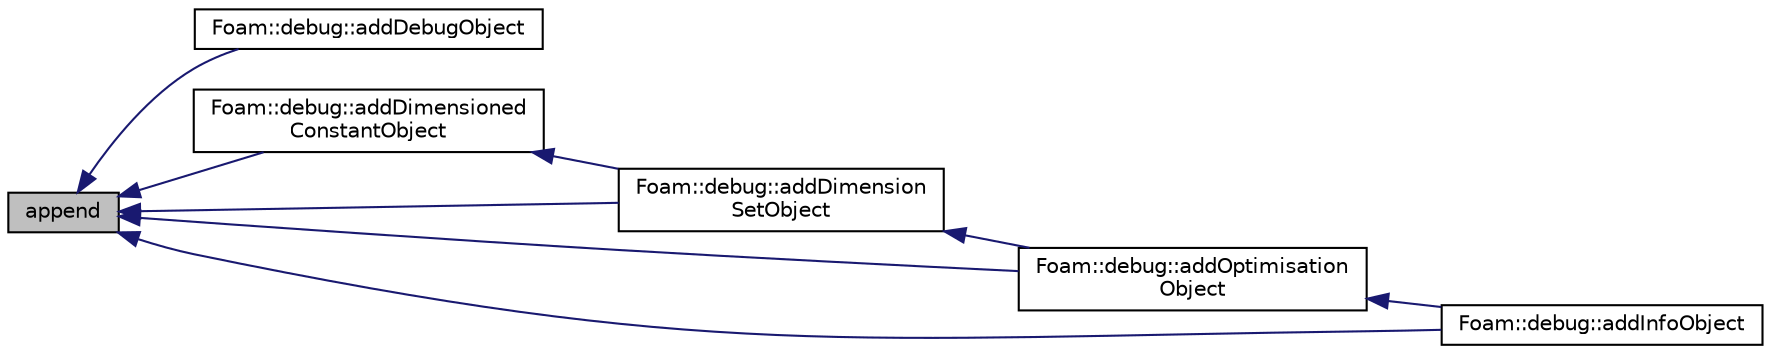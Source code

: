 digraph "append"
{
  bgcolor="transparent";
  edge [fontname="Helvetica",fontsize="10",labelfontname="Helvetica",labelfontsize="10"];
  node [fontname="Helvetica",fontsize="10",shape=record];
  rankdir="LR";
  Node1922 [label="append",height=0.2,width=0.4,color="black", fillcolor="grey75", style="filled", fontcolor="black"];
  Node1922 -> Node1923 [dir="back",color="midnightblue",fontsize="10",style="solid",fontname="Helvetica"];
  Node1923 [label="Foam::debug::addDebugObject",height=0.2,width=0.4,color="black",URL="$a21894.html#a307a33df4deaa694b8fd7ed242607880",tooltip="Register debug switch read/write object. "];
  Node1922 -> Node1924 [dir="back",color="midnightblue",fontsize="10",style="solid",fontname="Helvetica"];
  Node1924 [label="Foam::debug::addDimensioned\lConstantObject",height=0.2,width=0.4,color="black",URL="$a21894.html#a46c11e0dcbba357092670dd61708df2f",tooltip="Register DimensionedConstant read/write object. "];
  Node1924 -> Node1925 [dir="back",color="midnightblue",fontsize="10",style="solid",fontname="Helvetica"];
  Node1925 [label="Foam::debug::addDimension\lSetObject",height=0.2,width=0.4,color="black",URL="$a21894.html#adb0730a701b776bca83bf4dd31461c65",tooltip="Register DimensionSets read/write object. "];
  Node1925 -> Node1926 [dir="back",color="midnightblue",fontsize="10",style="solid",fontname="Helvetica"];
  Node1926 [label="Foam::debug::addOptimisation\lObject",height=0.2,width=0.4,color="black",URL="$a21894.html#a6eddc51e7248c6785ecaabc32e065f4e",tooltip="Register optimisation switch read/write object. "];
  Node1926 -> Node1927 [dir="back",color="midnightblue",fontsize="10",style="solid",fontname="Helvetica"];
  Node1927 [label="Foam::debug::addInfoObject",height=0.2,width=0.4,color="black",URL="$a21894.html#a8bf3573cf4a04bd59eb73ab3630f2026",tooltip="Register info switch read/write object. "];
  Node1922 -> Node1925 [dir="back",color="midnightblue",fontsize="10",style="solid",fontname="Helvetica"];
  Node1922 -> Node1927 [dir="back",color="midnightblue",fontsize="10",style="solid",fontname="Helvetica"];
  Node1922 -> Node1926 [dir="back",color="midnightblue",fontsize="10",style="solid",fontname="Helvetica"];
}
